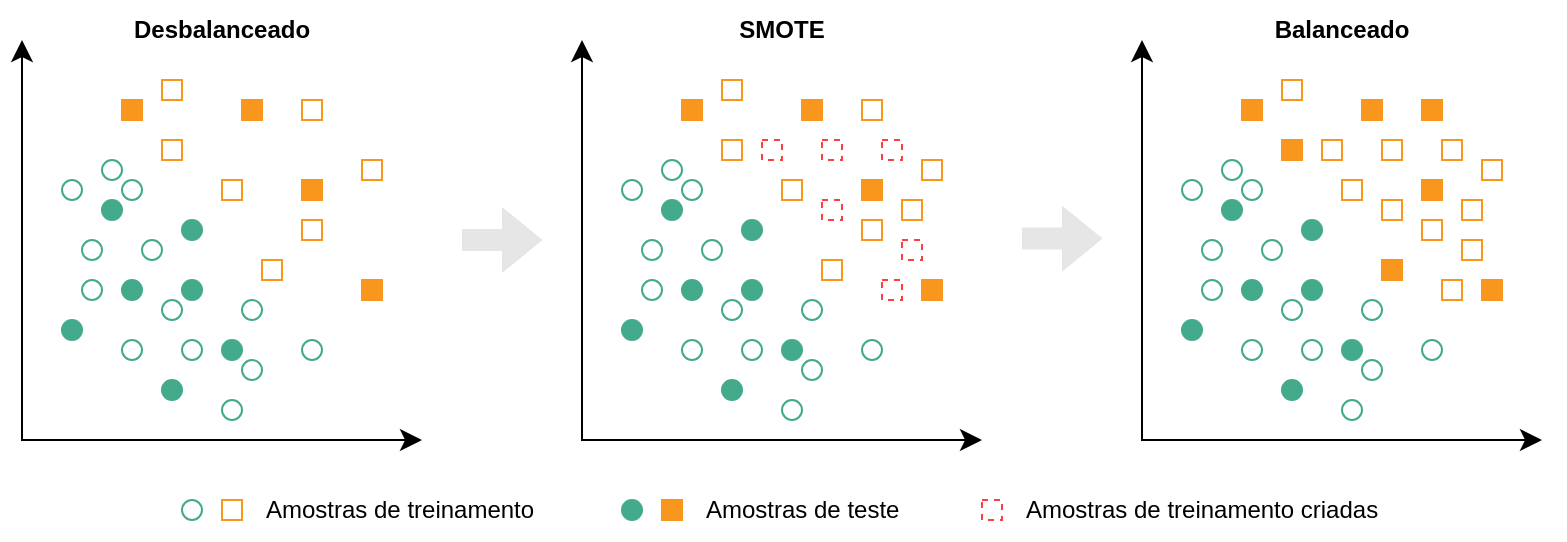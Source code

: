 <mxfile version="21.3.7" type="device">
  <diagram name="Page-1" id="PEFKd-CeYAFzdIYTPGhx">
    <mxGraphModel dx="880" dy="525" grid="1" gridSize="10" guides="1" tooltips="1" connect="1" arrows="1" fold="1" page="1" pageScale="1" pageWidth="850" pageHeight="1100" math="0" shadow="0">
      <root>
        <mxCell id="0" />
        <mxCell id="1" parent="0" />
        <mxCell id="KcHcM5aG8NOxssEEzIZe-1" value="" style="edgeStyle=segmentEdgeStyle;endArrow=classic;html=1;curved=0;rounded=0;endSize=8;startSize=8;startArrow=classic;startFill=1;" parent="1" edge="1">
          <mxGeometry width="50" height="50" relative="1" as="geometry">
            <mxPoint x="240" y="280" as="sourcePoint" />
            <mxPoint x="40" y="80" as="targetPoint" />
          </mxGeometry>
        </mxCell>
        <mxCell id="KcHcM5aG8NOxssEEzIZe-2" value="" style="edgeStyle=segmentEdgeStyle;endArrow=classic;html=1;curved=0;rounded=0;endSize=8;startSize=8;startArrow=classic;startFill=1;" parent="1" edge="1">
          <mxGeometry width="50" height="50" relative="1" as="geometry">
            <mxPoint x="520" y="280" as="sourcePoint" />
            <mxPoint x="320" y="80" as="targetPoint" />
          </mxGeometry>
        </mxCell>
        <mxCell id="KcHcM5aG8NOxssEEzIZe-3" value="" style="edgeStyle=segmentEdgeStyle;endArrow=classic;html=1;curved=0;rounded=0;endSize=8;startSize=8;startArrow=classic;startFill=1;" parent="1" edge="1">
          <mxGeometry width="50" height="50" relative="1" as="geometry">
            <mxPoint x="800" y="280" as="sourcePoint" />
            <mxPoint x="600" y="80" as="targetPoint" />
          </mxGeometry>
        </mxCell>
        <mxCell id="KcHcM5aG8NOxssEEzIZe-4" value="" style="ellipse;whiteSpace=wrap;html=1;aspect=fixed;fillColor=default;strokeColor=#43AA8B;" parent="1" vertex="1">
          <mxGeometry x="70" y="180" width="10" height="10" as="geometry" />
        </mxCell>
        <mxCell id="KcHcM5aG8NOxssEEzIZe-5" value="" style="ellipse;whiteSpace=wrap;html=1;aspect=fixed;fillColor=default;strokeColor=#43AA8B;" parent="1" vertex="1">
          <mxGeometry x="70" y="200" width="10" height="10" as="geometry" />
        </mxCell>
        <mxCell id="KcHcM5aG8NOxssEEzIZe-6" value="" style="ellipse;whiteSpace=wrap;html=1;aspect=fixed;fillColor=default;strokeColor=#43AA8B;" parent="1" vertex="1">
          <mxGeometry x="110" y="210" width="10" height="10" as="geometry" />
        </mxCell>
        <mxCell id="KcHcM5aG8NOxssEEzIZe-7" value="" style="ellipse;whiteSpace=wrap;html=1;aspect=fixed;fillColor=#43AA8B;strokeColor=#43AA8B;" parent="1" vertex="1">
          <mxGeometry x="90" y="200" width="10" height="10" as="geometry" />
        </mxCell>
        <mxCell id="KcHcM5aG8NOxssEEzIZe-8" value="" style="ellipse;whiteSpace=wrap;html=1;aspect=fixed;fillColor=default;strokeColor=#43AA8B;" parent="1" vertex="1">
          <mxGeometry x="120" y="230" width="10" height="10" as="geometry" />
        </mxCell>
        <mxCell id="KcHcM5aG8NOxssEEzIZe-9" value="" style="ellipse;whiteSpace=wrap;html=1;aspect=fixed;fillColor=default;strokeColor=#43AA8B;" parent="1" vertex="1">
          <mxGeometry x="150" y="210" width="10" height="10" as="geometry" />
        </mxCell>
        <mxCell id="KcHcM5aG8NOxssEEzIZe-10" value="" style="ellipse;whiteSpace=wrap;html=1;aspect=fixed;fillColor=#43AA8B;strokeColor=#43AA8B;" parent="1" vertex="1">
          <mxGeometry x="140" y="230" width="10" height="10" as="geometry" />
        </mxCell>
        <mxCell id="KcHcM5aG8NOxssEEzIZe-11" value="" style="ellipse;whiteSpace=wrap;html=1;aspect=fixed;fillColor=default;strokeColor=#43AA8B;" parent="1" vertex="1">
          <mxGeometry x="150" y="240" width="10" height="10" as="geometry" />
        </mxCell>
        <mxCell id="KcHcM5aG8NOxssEEzIZe-12" value="" style="ellipse;whiteSpace=wrap;html=1;aspect=fixed;fillColor=#43AA8B;strokeColor=#43AA8B;" parent="1" vertex="1">
          <mxGeometry x="110" y="250" width="10" height="10" as="geometry" />
        </mxCell>
        <mxCell id="KcHcM5aG8NOxssEEzIZe-13" value="" style="ellipse;whiteSpace=wrap;html=1;aspect=fixed;fillColor=default;strokeColor=#43AA8B;" parent="1" vertex="1">
          <mxGeometry x="90" y="230" width="10" height="10" as="geometry" />
        </mxCell>
        <mxCell id="KcHcM5aG8NOxssEEzIZe-14" value="" style="ellipse;whiteSpace=wrap;html=1;aspect=fixed;fillColor=#43AA8B;strokeColor=#43AA8B;" parent="1" vertex="1">
          <mxGeometry x="60" y="220" width="10" height="10" as="geometry" />
        </mxCell>
        <mxCell id="KcHcM5aG8NOxssEEzIZe-17" value="" style="ellipse;whiteSpace=wrap;html=1;aspect=fixed;fillColor=#43AA8B;strokeColor=#43AA8B;" parent="1" vertex="1">
          <mxGeometry x="120" y="200" width="10" height="10" as="geometry" />
        </mxCell>
        <mxCell id="KcHcM5aG8NOxssEEzIZe-18" value="" style="ellipse;whiteSpace=wrap;html=1;aspect=fixed;fillColor=default;strokeColor=#43AA8B;" parent="1" vertex="1">
          <mxGeometry x="100" y="180" width="10" height="10" as="geometry" />
        </mxCell>
        <mxCell id="KcHcM5aG8NOxssEEzIZe-19" value="" style="ellipse;whiteSpace=wrap;html=1;aspect=fixed;fillColor=#43AA8B;strokeColor=#43AA8B;" parent="1" vertex="1">
          <mxGeometry x="120" y="170" width="10" height="10" as="geometry" />
        </mxCell>
        <mxCell id="KcHcM5aG8NOxssEEzIZe-20" value="" style="ellipse;whiteSpace=wrap;html=1;aspect=fixed;fillColor=default;strokeColor=#43AA8B;" parent="1" vertex="1">
          <mxGeometry x="60" y="150" width="10" height="10" as="geometry" />
        </mxCell>
        <mxCell id="KcHcM5aG8NOxssEEzIZe-21" value="" style="ellipse;whiteSpace=wrap;html=1;aspect=fixed;fillColor=#43AA8B;strokeColor=#43AA8B;" parent="1" vertex="1">
          <mxGeometry x="80" y="160" width="10" height="10" as="geometry" />
        </mxCell>
        <mxCell id="KcHcM5aG8NOxssEEzIZe-22" value="" style="ellipse;whiteSpace=wrap;html=1;aspect=fixed;fillColor=default;strokeColor=#43AA8B;" parent="1" vertex="1">
          <mxGeometry x="80" y="140" width="10" height="10" as="geometry" />
        </mxCell>
        <mxCell id="KcHcM5aG8NOxssEEzIZe-23" value="" style="ellipse;whiteSpace=wrap;html=1;aspect=fixed;fillColor=default;strokeColor=#43AA8B;" parent="1" vertex="1">
          <mxGeometry x="90" y="150" width="10" height="10" as="geometry" />
        </mxCell>
        <mxCell id="KcHcM5aG8NOxssEEzIZe-26" value="" style="whiteSpace=wrap;html=1;aspect=fixed;strokeColor=#F8961E;" parent="1" vertex="1">
          <mxGeometry x="110" y="100" width="10" height="10" as="geometry" />
        </mxCell>
        <mxCell id="KcHcM5aG8NOxssEEzIZe-27" value="" style="whiteSpace=wrap;html=1;aspect=fixed;strokeColor=#F8961E;" parent="1" vertex="1">
          <mxGeometry x="140" y="150" width="10" height="10" as="geometry" />
        </mxCell>
        <mxCell id="KcHcM5aG8NOxssEEzIZe-28" value="" style="whiteSpace=wrap;html=1;aspect=fixed;strokeColor=#F8961E;" parent="1" vertex="1">
          <mxGeometry x="110" y="130" width="10" height="10" as="geometry" />
        </mxCell>
        <mxCell id="KcHcM5aG8NOxssEEzIZe-31" value="" style="whiteSpace=wrap;html=1;aspect=fixed;strokeColor=#F8961E;fillColor=#F8961E;" parent="1" vertex="1">
          <mxGeometry x="150" y="110" width="10" height="10" as="geometry" />
        </mxCell>
        <mxCell id="KcHcM5aG8NOxssEEzIZe-34" value="" style="whiteSpace=wrap;html=1;aspect=fixed;strokeColor=#F8961E;" parent="1" vertex="1">
          <mxGeometry x="160" y="190" width="10" height="10" as="geometry" />
        </mxCell>
        <mxCell id="KcHcM5aG8NOxssEEzIZe-35" value="" style="whiteSpace=wrap;html=1;aspect=fixed;strokeColor=#F8961E;" parent="1" vertex="1">
          <mxGeometry x="180" y="170" width="10" height="10" as="geometry" />
        </mxCell>
        <mxCell id="KcHcM5aG8NOxssEEzIZe-36" value="" style="whiteSpace=wrap;html=1;aspect=fixed;strokeColor=#F8961E;fillColor=#F8961E;" parent="1" vertex="1">
          <mxGeometry x="180" y="150" width="10" height="10" as="geometry" />
        </mxCell>
        <mxCell id="KcHcM5aG8NOxssEEzIZe-37" value="" style="whiteSpace=wrap;html=1;aspect=fixed;strokeColor=#F8961E;" parent="1" vertex="1">
          <mxGeometry x="210" y="140" width="10" height="10" as="geometry" />
        </mxCell>
        <mxCell id="KcHcM5aG8NOxssEEzIZe-39" value="" style="whiteSpace=wrap;html=1;aspect=fixed;strokeColor=#F8961E;" parent="1" vertex="1">
          <mxGeometry x="180" y="110" width="10" height="10" as="geometry" />
        </mxCell>
        <mxCell id="KcHcM5aG8NOxssEEzIZe-43" value="" style="whiteSpace=wrap;html=1;aspect=fixed;strokeColor=#F8961E;fillColor=#F8961E;" parent="1" vertex="1">
          <mxGeometry x="210" y="200" width="10" height="10" as="geometry" />
        </mxCell>
        <mxCell id="KcHcM5aG8NOxssEEzIZe-44" value="" style="whiteSpace=wrap;html=1;aspect=fixed;strokeColor=#F8961E;fillColor=#F8961E;" parent="1" vertex="1">
          <mxGeometry x="90" y="110" width="10" height="10" as="geometry" />
        </mxCell>
        <mxCell id="KcHcM5aG8NOxssEEzIZe-45" value="" style="ellipse;whiteSpace=wrap;html=1;aspect=fixed;fillColor=default;strokeColor=#43AA8B;" parent="1" vertex="1">
          <mxGeometry x="180" y="230" width="10" height="10" as="geometry" />
        </mxCell>
        <mxCell id="KcHcM5aG8NOxssEEzIZe-46" value="" style="ellipse;whiteSpace=wrap;html=1;aspect=fixed;fillColor=default;strokeColor=#43AA8B;" parent="1" vertex="1">
          <mxGeometry x="140" y="260" width="10" height="10" as="geometry" />
        </mxCell>
        <mxCell id="KcHcM5aG8NOxssEEzIZe-47" value="" style="ellipse;whiteSpace=wrap;html=1;aspect=fixed;fillColor=default;strokeColor=#43AA8B;" parent="1" vertex="1">
          <mxGeometry x="350" y="180" width="10" height="10" as="geometry" />
        </mxCell>
        <mxCell id="KcHcM5aG8NOxssEEzIZe-48" value="" style="ellipse;whiteSpace=wrap;html=1;aspect=fixed;fillColor=default;strokeColor=#43AA8B;" parent="1" vertex="1">
          <mxGeometry x="350" y="200" width="10" height="10" as="geometry" />
        </mxCell>
        <mxCell id="KcHcM5aG8NOxssEEzIZe-49" value="" style="ellipse;whiteSpace=wrap;html=1;aspect=fixed;fillColor=default;strokeColor=#43AA8B;" parent="1" vertex="1">
          <mxGeometry x="390" y="210" width="10" height="10" as="geometry" />
        </mxCell>
        <mxCell id="KcHcM5aG8NOxssEEzIZe-50" value="" style="ellipse;whiteSpace=wrap;html=1;aspect=fixed;fillColor=#43AA8B;strokeColor=#43AA8B;" parent="1" vertex="1">
          <mxGeometry x="370" y="200" width="10" height="10" as="geometry" />
        </mxCell>
        <mxCell id="KcHcM5aG8NOxssEEzIZe-51" value="" style="ellipse;whiteSpace=wrap;html=1;aspect=fixed;fillColor=default;strokeColor=#43AA8B;" parent="1" vertex="1">
          <mxGeometry x="400" y="230" width="10" height="10" as="geometry" />
        </mxCell>
        <mxCell id="KcHcM5aG8NOxssEEzIZe-52" value="" style="ellipse;whiteSpace=wrap;html=1;aspect=fixed;fillColor=default;strokeColor=#43AA8B;" parent="1" vertex="1">
          <mxGeometry x="430" y="210" width="10" height="10" as="geometry" />
        </mxCell>
        <mxCell id="KcHcM5aG8NOxssEEzIZe-53" value="" style="ellipse;whiteSpace=wrap;html=1;aspect=fixed;fillColor=#43AA8B;strokeColor=#43AA8B;" parent="1" vertex="1">
          <mxGeometry x="420" y="230" width="10" height="10" as="geometry" />
        </mxCell>
        <mxCell id="KcHcM5aG8NOxssEEzIZe-54" value="" style="ellipse;whiteSpace=wrap;html=1;aspect=fixed;fillColor=default;strokeColor=#43AA8B;" parent="1" vertex="1">
          <mxGeometry x="430" y="240" width="10" height="10" as="geometry" />
        </mxCell>
        <mxCell id="KcHcM5aG8NOxssEEzIZe-55" value="" style="ellipse;whiteSpace=wrap;html=1;aspect=fixed;fillColor=#43AA8B;strokeColor=#43AA8B;" parent="1" vertex="1">
          <mxGeometry x="390" y="250" width="10" height="10" as="geometry" />
        </mxCell>
        <mxCell id="KcHcM5aG8NOxssEEzIZe-56" value="" style="ellipse;whiteSpace=wrap;html=1;aspect=fixed;fillColor=default;strokeColor=#43AA8B;" parent="1" vertex="1">
          <mxGeometry x="370" y="230" width="10" height="10" as="geometry" />
        </mxCell>
        <mxCell id="KcHcM5aG8NOxssEEzIZe-57" value="" style="ellipse;whiteSpace=wrap;html=1;aspect=fixed;fillColor=#43AA8B;strokeColor=#43AA8B;" parent="1" vertex="1">
          <mxGeometry x="340" y="220" width="10" height="10" as="geometry" />
        </mxCell>
        <mxCell id="KcHcM5aG8NOxssEEzIZe-58" value="" style="ellipse;whiteSpace=wrap;html=1;aspect=fixed;fillColor=#43AA8B;strokeColor=#43AA8B;" parent="1" vertex="1">
          <mxGeometry x="400" y="200" width="10" height="10" as="geometry" />
        </mxCell>
        <mxCell id="KcHcM5aG8NOxssEEzIZe-59" value="" style="ellipse;whiteSpace=wrap;html=1;aspect=fixed;fillColor=default;strokeColor=#43AA8B;" parent="1" vertex="1">
          <mxGeometry x="380" y="180" width="10" height="10" as="geometry" />
        </mxCell>
        <mxCell id="KcHcM5aG8NOxssEEzIZe-60" value="" style="ellipse;whiteSpace=wrap;html=1;aspect=fixed;fillColor=#43AA8B;strokeColor=#43AA8B;" parent="1" vertex="1">
          <mxGeometry x="400" y="170" width="10" height="10" as="geometry" />
        </mxCell>
        <mxCell id="KcHcM5aG8NOxssEEzIZe-61" value="" style="ellipse;whiteSpace=wrap;html=1;aspect=fixed;fillColor=default;strokeColor=#43AA8B;" parent="1" vertex="1">
          <mxGeometry x="340" y="150" width="10" height="10" as="geometry" />
        </mxCell>
        <mxCell id="KcHcM5aG8NOxssEEzIZe-62" value="" style="ellipse;whiteSpace=wrap;html=1;aspect=fixed;fillColor=#43AA8B;strokeColor=#43AA8B;" parent="1" vertex="1">
          <mxGeometry x="360" y="160" width="10" height="10" as="geometry" />
        </mxCell>
        <mxCell id="KcHcM5aG8NOxssEEzIZe-63" value="" style="ellipse;whiteSpace=wrap;html=1;aspect=fixed;fillColor=default;strokeColor=#43AA8B;" parent="1" vertex="1">
          <mxGeometry x="360" y="140" width="10" height="10" as="geometry" />
        </mxCell>
        <mxCell id="KcHcM5aG8NOxssEEzIZe-64" value="" style="ellipse;whiteSpace=wrap;html=1;aspect=fixed;fillColor=default;strokeColor=#43AA8B;" parent="1" vertex="1">
          <mxGeometry x="370" y="150" width="10" height="10" as="geometry" />
        </mxCell>
        <mxCell id="KcHcM5aG8NOxssEEzIZe-65" value="" style="whiteSpace=wrap;html=1;aspect=fixed;strokeColor=#F8961E;" parent="1" vertex="1">
          <mxGeometry x="390" y="100" width="10" height="10" as="geometry" />
        </mxCell>
        <mxCell id="KcHcM5aG8NOxssEEzIZe-66" value="" style="whiteSpace=wrap;html=1;aspect=fixed;strokeColor=#F8961E;" parent="1" vertex="1">
          <mxGeometry x="420" y="150" width="10" height="10" as="geometry" />
        </mxCell>
        <mxCell id="KcHcM5aG8NOxssEEzIZe-67" value="" style="whiteSpace=wrap;html=1;aspect=fixed;strokeColor=#F8961E;" parent="1" vertex="1">
          <mxGeometry x="390" y="130" width="10" height="10" as="geometry" />
        </mxCell>
        <mxCell id="KcHcM5aG8NOxssEEzIZe-68" value="" style="whiteSpace=wrap;html=1;aspect=fixed;strokeColor=#F94144;fillColor=default;dashed=1;fillStyle=auto;" parent="1" vertex="1">
          <mxGeometry x="410" y="130" width="10" height="10" as="geometry" />
        </mxCell>
        <mxCell id="KcHcM5aG8NOxssEEzIZe-69" value="" style="whiteSpace=wrap;html=1;aspect=fixed;strokeColor=#F8961E;fillColor=#F8961E;" parent="1" vertex="1">
          <mxGeometry x="430" y="110" width="10" height="10" as="geometry" />
        </mxCell>
        <mxCell id="KcHcM5aG8NOxssEEzIZe-70" value="" style="whiteSpace=wrap;html=1;aspect=fixed;strokeColor=#F94144;fillColor=default;dashed=1;fillStyle=auto;" parent="1" vertex="1">
          <mxGeometry x="440" y="130" width="10" height="10" as="geometry" />
        </mxCell>
        <mxCell id="KcHcM5aG8NOxssEEzIZe-71" value="" style="whiteSpace=wrap;html=1;aspect=fixed;strokeColor=#F94144;fillColor=default;dashed=1;fillStyle=auto;" parent="1" vertex="1">
          <mxGeometry x="440" y="160" width="10" height="10" as="geometry" />
        </mxCell>
        <mxCell id="KcHcM5aG8NOxssEEzIZe-72" value="" style="whiteSpace=wrap;html=1;aspect=fixed;strokeColor=#F8961E;" parent="1" vertex="1">
          <mxGeometry x="440" y="190" width="10" height="10" as="geometry" />
        </mxCell>
        <mxCell id="KcHcM5aG8NOxssEEzIZe-73" value="" style="whiteSpace=wrap;html=1;aspect=fixed;strokeColor=#F8961E;" parent="1" vertex="1">
          <mxGeometry x="460" y="170" width="10" height="10" as="geometry" />
        </mxCell>
        <mxCell id="KcHcM5aG8NOxssEEzIZe-74" value="" style="whiteSpace=wrap;html=1;aspect=fixed;strokeColor=#F8961E;fillColor=#F8961E;" parent="1" vertex="1">
          <mxGeometry x="460" y="150" width="10" height="10" as="geometry" />
        </mxCell>
        <mxCell id="KcHcM5aG8NOxssEEzIZe-75" value="" style="whiteSpace=wrap;html=1;aspect=fixed;strokeColor=#F8961E;" parent="1" vertex="1">
          <mxGeometry x="490" y="140" width="10" height="10" as="geometry" />
        </mxCell>
        <mxCell id="KcHcM5aG8NOxssEEzIZe-76" value="" style="whiteSpace=wrap;html=1;aspect=fixed;strokeColor=#F94144;fillColor=default;dashed=1;fillStyle=auto;" parent="1" vertex="1">
          <mxGeometry x="470" y="130" width="10" height="10" as="geometry" />
        </mxCell>
        <mxCell id="KcHcM5aG8NOxssEEzIZe-77" value="" style="whiteSpace=wrap;html=1;aspect=fixed;strokeColor=#F8961E;" parent="1" vertex="1">
          <mxGeometry x="460" y="110" width="10" height="10" as="geometry" />
        </mxCell>
        <mxCell id="KcHcM5aG8NOxssEEzIZe-78" value="" style="whiteSpace=wrap;html=1;aspect=fixed;strokeColor=#F8961E;" parent="1" vertex="1">
          <mxGeometry x="480" y="160" width="10" height="10" as="geometry" />
        </mxCell>
        <mxCell id="KcHcM5aG8NOxssEEzIZe-79" value="" style="whiteSpace=wrap;html=1;aspect=fixed;strokeColor=#F94144;fillColor=default;dashed=1;fillStyle=auto;" parent="1" vertex="1">
          <mxGeometry x="480" y="180" width="10" height="10" as="geometry" />
        </mxCell>
        <mxCell id="KcHcM5aG8NOxssEEzIZe-80" value="" style="whiteSpace=wrap;html=1;aspect=fixed;strokeColor=#F94144;fillColor=default;dashed=1;fillStyle=auto;" parent="1" vertex="1">
          <mxGeometry x="470" y="200" width="10" height="10" as="geometry" />
        </mxCell>
        <mxCell id="KcHcM5aG8NOxssEEzIZe-81" value="" style="whiteSpace=wrap;html=1;aspect=fixed;strokeColor=#F8961E;fillColor=#F8961E;" parent="1" vertex="1">
          <mxGeometry x="490" y="200" width="10" height="10" as="geometry" />
        </mxCell>
        <mxCell id="KcHcM5aG8NOxssEEzIZe-82" value="" style="whiteSpace=wrap;html=1;aspect=fixed;strokeColor=#F8961E;fillColor=#F8961E;" parent="1" vertex="1">
          <mxGeometry x="370" y="110" width="10" height="10" as="geometry" />
        </mxCell>
        <mxCell id="KcHcM5aG8NOxssEEzIZe-83" value="" style="ellipse;whiteSpace=wrap;html=1;aspect=fixed;fillColor=default;strokeColor=#43AA8B;" parent="1" vertex="1">
          <mxGeometry x="460" y="230" width="10" height="10" as="geometry" />
        </mxCell>
        <mxCell id="KcHcM5aG8NOxssEEzIZe-84" value="" style="ellipse;whiteSpace=wrap;html=1;aspect=fixed;fillColor=default;strokeColor=#43AA8B;" parent="1" vertex="1">
          <mxGeometry x="420" y="260" width="10" height="10" as="geometry" />
        </mxCell>
        <mxCell id="KcHcM5aG8NOxssEEzIZe-85" value="" style="ellipse;whiteSpace=wrap;html=1;aspect=fixed;fillColor=default;strokeColor=#43AA8B;" parent="1" vertex="1">
          <mxGeometry x="630" y="180" width="10" height="10" as="geometry" />
        </mxCell>
        <mxCell id="KcHcM5aG8NOxssEEzIZe-86" value="" style="ellipse;whiteSpace=wrap;html=1;aspect=fixed;fillColor=default;strokeColor=#43AA8B;" parent="1" vertex="1">
          <mxGeometry x="630" y="200" width="10" height="10" as="geometry" />
        </mxCell>
        <mxCell id="KcHcM5aG8NOxssEEzIZe-87" value="" style="ellipse;whiteSpace=wrap;html=1;aspect=fixed;fillColor=default;strokeColor=#43AA8B;" parent="1" vertex="1">
          <mxGeometry x="670" y="210" width="10" height="10" as="geometry" />
        </mxCell>
        <mxCell id="KcHcM5aG8NOxssEEzIZe-88" value="" style="ellipse;whiteSpace=wrap;html=1;aspect=fixed;fillColor=#43AA8B;strokeColor=#43AA8B;" parent="1" vertex="1">
          <mxGeometry x="650" y="200" width="10" height="10" as="geometry" />
        </mxCell>
        <mxCell id="KcHcM5aG8NOxssEEzIZe-89" value="" style="ellipse;whiteSpace=wrap;html=1;aspect=fixed;fillColor=default;strokeColor=#43AA8B;" parent="1" vertex="1">
          <mxGeometry x="680" y="230" width="10" height="10" as="geometry" />
        </mxCell>
        <mxCell id="KcHcM5aG8NOxssEEzIZe-90" value="" style="ellipse;whiteSpace=wrap;html=1;aspect=fixed;fillColor=default;strokeColor=#43AA8B;" parent="1" vertex="1">
          <mxGeometry x="710" y="210" width="10" height="10" as="geometry" />
        </mxCell>
        <mxCell id="KcHcM5aG8NOxssEEzIZe-91" value="" style="ellipse;whiteSpace=wrap;html=1;aspect=fixed;fillColor=#43AA8B;strokeColor=#43AA8B;" parent="1" vertex="1">
          <mxGeometry x="700" y="230" width="10" height="10" as="geometry" />
        </mxCell>
        <mxCell id="KcHcM5aG8NOxssEEzIZe-92" value="" style="ellipse;whiteSpace=wrap;html=1;aspect=fixed;fillColor=default;strokeColor=#43AA8B;" parent="1" vertex="1">
          <mxGeometry x="710" y="240" width="10" height="10" as="geometry" />
        </mxCell>
        <mxCell id="KcHcM5aG8NOxssEEzIZe-93" value="" style="ellipse;whiteSpace=wrap;html=1;aspect=fixed;fillColor=#43AA8B;strokeColor=#43AA8B;" parent="1" vertex="1">
          <mxGeometry x="670" y="250" width="10" height="10" as="geometry" />
        </mxCell>
        <mxCell id="KcHcM5aG8NOxssEEzIZe-94" value="" style="ellipse;whiteSpace=wrap;html=1;aspect=fixed;fillColor=default;strokeColor=#43AA8B;" parent="1" vertex="1">
          <mxGeometry x="650" y="230" width="10" height="10" as="geometry" />
        </mxCell>
        <mxCell id="KcHcM5aG8NOxssEEzIZe-95" value="" style="ellipse;whiteSpace=wrap;html=1;aspect=fixed;fillColor=#43AA8B;strokeColor=#43AA8B;" parent="1" vertex="1">
          <mxGeometry x="620" y="220" width="10" height="10" as="geometry" />
        </mxCell>
        <mxCell id="KcHcM5aG8NOxssEEzIZe-96" value="" style="ellipse;whiteSpace=wrap;html=1;aspect=fixed;fillColor=#43AA8B;strokeColor=#43AA8B;" parent="1" vertex="1">
          <mxGeometry x="680" y="200" width="10" height="10" as="geometry" />
        </mxCell>
        <mxCell id="KcHcM5aG8NOxssEEzIZe-97" value="" style="ellipse;whiteSpace=wrap;html=1;aspect=fixed;fillColor=default;strokeColor=#43AA8B;" parent="1" vertex="1">
          <mxGeometry x="660" y="180" width="10" height="10" as="geometry" />
        </mxCell>
        <mxCell id="KcHcM5aG8NOxssEEzIZe-98" value="" style="ellipse;whiteSpace=wrap;html=1;aspect=fixed;fillColor=#43AA8B;strokeColor=#43AA8B;" parent="1" vertex="1">
          <mxGeometry x="680" y="170" width="10" height="10" as="geometry" />
        </mxCell>
        <mxCell id="KcHcM5aG8NOxssEEzIZe-99" value="" style="ellipse;whiteSpace=wrap;html=1;aspect=fixed;fillColor=default;strokeColor=#43AA8B;" parent="1" vertex="1">
          <mxGeometry x="620" y="150" width="10" height="10" as="geometry" />
        </mxCell>
        <mxCell id="KcHcM5aG8NOxssEEzIZe-100" value="" style="ellipse;whiteSpace=wrap;html=1;aspect=fixed;fillColor=#43AA8B;strokeColor=#43AA8B;" parent="1" vertex="1">
          <mxGeometry x="640" y="160" width="10" height="10" as="geometry" />
        </mxCell>
        <mxCell id="KcHcM5aG8NOxssEEzIZe-101" value="" style="ellipse;whiteSpace=wrap;html=1;aspect=fixed;fillColor=default;strokeColor=#43AA8B;" parent="1" vertex="1">
          <mxGeometry x="640" y="140" width="10" height="10" as="geometry" />
        </mxCell>
        <mxCell id="KcHcM5aG8NOxssEEzIZe-102" value="" style="ellipse;whiteSpace=wrap;html=1;aspect=fixed;fillColor=default;strokeColor=#43AA8B;" parent="1" vertex="1">
          <mxGeometry x="650" y="150" width="10" height="10" as="geometry" />
        </mxCell>
        <mxCell id="KcHcM5aG8NOxssEEzIZe-103" value="" style="whiteSpace=wrap;html=1;aspect=fixed;strokeColor=#F8961E;" parent="1" vertex="1">
          <mxGeometry x="670" y="100" width="10" height="10" as="geometry" />
        </mxCell>
        <mxCell id="KcHcM5aG8NOxssEEzIZe-104" value="" style="whiteSpace=wrap;html=1;aspect=fixed;strokeColor=#F8961E;" parent="1" vertex="1">
          <mxGeometry x="700" y="150" width="10" height="10" as="geometry" />
        </mxCell>
        <mxCell id="KcHcM5aG8NOxssEEzIZe-105" value="" style="whiteSpace=wrap;html=1;aspect=fixed;strokeColor=#F8961E;fillColor=#F8961E;" parent="1" vertex="1">
          <mxGeometry x="670" y="130" width="10" height="10" as="geometry" />
        </mxCell>
        <mxCell id="KcHcM5aG8NOxssEEzIZe-106" value="" style="whiteSpace=wrap;html=1;aspect=fixed;strokeColor=#F8961E;" parent="1" vertex="1">
          <mxGeometry x="690" y="130" width="10" height="10" as="geometry" />
        </mxCell>
        <mxCell id="KcHcM5aG8NOxssEEzIZe-107" value="" style="whiteSpace=wrap;html=1;aspect=fixed;strokeColor=#F8961E;fillColor=#F8961E;" parent="1" vertex="1">
          <mxGeometry x="710" y="110" width="10" height="10" as="geometry" />
        </mxCell>
        <mxCell id="KcHcM5aG8NOxssEEzIZe-108" value="" style="whiteSpace=wrap;html=1;aspect=fixed;strokeColor=#F8961E;" parent="1" vertex="1">
          <mxGeometry x="720" y="130" width="10" height="10" as="geometry" />
        </mxCell>
        <mxCell id="KcHcM5aG8NOxssEEzIZe-109" value="" style="whiteSpace=wrap;html=1;aspect=fixed;strokeColor=#F8961E;" parent="1" vertex="1">
          <mxGeometry x="720" y="160" width="10" height="10" as="geometry" />
        </mxCell>
        <mxCell id="KcHcM5aG8NOxssEEzIZe-110" value="" style="whiteSpace=wrap;html=1;aspect=fixed;strokeColor=#F8961E;fillColor=#F8961E;" parent="1" vertex="1">
          <mxGeometry x="720" y="190" width="10" height="10" as="geometry" />
        </mxCell>
        <mxCell id="KcHcM5aG8NOxssEEzIZe-111" value="" style="whiteSpace=wrap;html=1;aspect=fixed;strokeColor=#F8961E;" parent="1" vertex="1">
          <mxGeometry x="740" y="170" width="10" height="10" as="geometry" />
        </mxCell>
        <mxCell id="KcHcM5aG8NOxssEEzIZe-112" value="" style="whiteSpace=wrap;html=1;aspect=fixed;strokeColor=#F8961E;fillColor=#F8961E;" parent="1" vertex="1">
          <mxGeometry x="740" y="150" width="10" height="10" as="geometry" />
        </mxCell>
        <mxCell id="KcHcM5aG8NOxssEEzIZe-113" value="" style="whiteSpace=wrap;html=1;aspect=fixed;strokeColor=#F8961E;" parent="1" vertex="1">
          <mxGeometry x="770" y="140" width="10" height="10" as="geometry" />
        </mxCell>
        <mxCell id="KcHcM5aG8NOxssEEzIZe-114" value="" style="whiteSpace=wrap;html=1;aspect=fixed;strokeColor=#F8961E;" parent="1" vertex="1">
          <mxGeometry x="750" y="130" width="10" height="10" as="geometry" />
        </mxCell>
        <mxCell id="KcHcM5aG8NOxssEEzIZe-115" value="" style="whiteSpace=wrap;html=1;aspect=fixed;strokeColor=#F8961E;fillColor=#F8961E;" parent="1" vertex="1">
          <mxGeometry x="740" y="110" width="10" height="10" as="geometry" />
        </mxCell>
        <mxCell id="KcHcM5aG8NOxssEEzIZe-116" value="" style="whiteSpace=wrap;html=1;aspect=fixed;strokeColor=#F8961E;" parent="1" vertex="1">
          <mxGeometry x="760" y="160" width="10" height="10" as="geometry" />
        </mxCell>
        <mxCell id="KcHcM5aG8NOxssEEzIZe-117" value="" style="whiteSpace=wrap;html=1;aspect=fixed;strokeColor=#F8961E;" parent="1" vertex="1">
          <mxGeometry x="760" y="180" width="10" height="10" as="geometry" />
        </mxCell>
        <mxCell id="KcHcM5aG8NOxssEEzIZe-118" value="" style="whiteSpace=wrap;html=1;aspect=fixed;strokeColor=#F8961E;" parent="1" vertex="1">
          <mxGeometry x="750" y="200" width="10" height="10" as="geometry" />
        </mxCell>
        <mxCell id="KcHcM5aG8NOxssEEzIZe-119" value="" style="whiteSpace=wrap;html=1;aspect=fixed;strokeColor=#F8961E;fillColor=#F8961E;" parent="1" vertex="1">
          <mxGeometry x="770" y="200" width="10" height="10" as="geometry" />
        </mxCell>
        <mxCell id="KcHcM5aG8NOxssEEzIZe-120" value="" style="whiteSpace=wrap;html=1;aspect=fixed;strokeColor=#F8961E;fillColor=#F8961E;" parent="1" vertex="1">
          <mxGeometry x="650" y="110" width="10" height="10" as="geometry" />
        </mxCell>
        <mxCell id="KcHcM5aG8NOxssEEzIZe-121" value="" style="ellipse;whiteSpace=wrap;html=1;aspect=fixed;fillColor=default;strokeColor=#43AA8B;" parent="1" vertex="1">
          <mxGeometry x="740" y="230" width="10" height="10" as="geometry" />
        </mxCell>
        <mxCell id="KcHcM5aG8NOxssEEzIZe-122" value="" style="ellipse;whiteSpace=wrap;html=1;aspect=fixed;fillColor=default;strokeColor=#43AA8B;" parent="1" vertex="1">
          <mxGeometry x="700" y="260" width="10" height="10" as="geometry" />
        </mxCell>
        <mxCell id="KcHcM5aG8NOxssEEzIZe-129" value="Desbalanceado" style="text;html=1;strokeColor=none;fillColor=none;align=center;verticalAlign=middle;whiteSpace=wrap;rounded=0;fontStyle=1" parent="1" vertex="1">
          <mxGeometry x="110" y="60" width="60" height="30" as="geometry" />
        </mxCell>
        <mxCell id="KcHcM5aG8NOxssEEzIZe-130" value="SMOTE" style="text;html=1;strokeColor=none;fillColor=none;align=center;verticalAlign=middle;whiteSpace=wrap;rounded=0;fontStyle=1" parent="1" vertex="1">
          <mxGeometry x="390" y="60" width="60" height="30" as="geometry" />
        </mxCell>
        <mxCell id="KcHcM5aG8NOxssEEzIZe-131" value="Balanceado" style="text;html=1;strokeColor=none;fillColor=none;align=center;verticalAlign=middle;whiteSpace=wrap;rounded=0;fontStyle=1" parent="1" vertex="1">
          <mxGeometry x="670" y="60" width="60" height="30" as="geometry" />
        </mxCell>
        <mxCell id="KcHcM5aG8NOxssEEzIZe-132" value="" style="shape=flexArrow;endArrow=classic;html=1;rounded=0;strokeColor=#E6E6E6;fillColor=#E6E6E6;" parent="1" edge="1">
          <mxGeometry width="50" height="50" relative="1" as="geometry">
            <mxPoint x="260" y="180" as="sourcePoint" />
            <mxPoint x="300" y="180" as="targetPoint" />
          </mxGeometry>
        </mxCell>
        <mxCell id="KcHcM5aG8NOxssEEzIZe-133" value="" style="shape=flexArrow;endArrow=classic;html=1;rounded=0;strokeColor=#E6E6E6;fillColor=#E6E6E6;" parent="1" edge="1">
          <mxGeometry width="50" height="50" relative="1" as="geometry">
            <mxPoint x="540" y="179.31" as="sourcePoint" />
            <mxPoint x="580" y="179.31" as="targetPoint" />
          </mxGeometry>
        </mxCell>
        <mxCell id="KcHcM5aG8NOxssEEzIZe-134" value="" style="whiteSpace=wrap;html=1;aspect=fixed;strokeColor=#F8961E;fillColor=none;" parent="1" vertex="1">
          <mxGeometry x="140" y="310" width="10" height="10" as="geometry" />
        </mxCell>
        <mxCell id="KcHcM5aG8NOxssEEzIZe-136" value="" style="ellipse;whiteSpace=wrap;html=1;aspect=fixed;fillColor=none;strokeColor=#43AA8B;" parent="1" vertex="1">
          <mxGeometry x="120" y="310" width="10" height="10" as="geometry" />
        </mxCell>
        <mxCell id="KcHcM5aG8NOxssEEzIZe-137" value="Amostras de treinamento" style="text;html=1;strokeColor=none;fillColor=none;align=left;verticalAlign=middle;whiteSpace=wrap;rounded=0;" parent="1" vertex="1">
          <mxGeometry x="160" y="300" width="150" height="30" as="geometry" />
        </mxCell>
        <mxCell id="KcHcM5aG8NOxssEEzIZe-138" value="" style="whiteSpace=wrap;html=1;aspect=fixed;strokeColor=#F8961E;fillColor=#F8961E;" parent="1" vertex="1">
          <mxGeometry x="360" y="310" width="10" height="10" as="geometry" />
        </mxCell>
        <mxCell id="KcHcM5aG8NOxssEEzIZe-139" value="" style="ellipse;whiteSpace=wrap;html=1;aspect=fixed;fillColor=#43AA8B;strokeColor=#43AA8B;" parent="1" vertex="1">
          <mxGeometry x="340" y="310" width="10" height="10" as="geometry" />
        </mxCell>
        <mxCell id="KcHcM5aG8NOxssEEzIZe-140" value="Amostras de teste" style="text;html=1;strokeColor=none;fillColor=none;align=left;verticalAlign=middle;whiteSpace=wrap;rounded=0;" parent="1" vertex="1">
          <mxGeometry x="380" y="300" width="150" height="30" as="geometry" />
        </mxCell>
        <mxCell id="KcHcM5aG8NOxssEEzIZe-144" value="" style="whiteSpace=wrap;html=1;aspect=fixed;strokeColor=#F94144;fillColor=default;dashed=1;fillStyle=auto;" parent="1" vertex="1">
          <mxGeometry x="520" y="310" width="10" height="10" as="geometry" />
        </mxCell>
        <mxCell id="KcHcM5aG8NOxssEEzIZe-146" value="Amostras de treinamento criadas" style="text;html=1;strokeColor=none;fillColor=none;align=left;verticalAlign=middle;whiteSpace=wrap;rounded=0;" parent="1" vertex="1">
          <mxGeometry x="540" y="300" width="180" height="30" as="geometry" />
        </mxCell>
      </root>
    </mxGraphModel>
  </diagram>
</mxfile>
